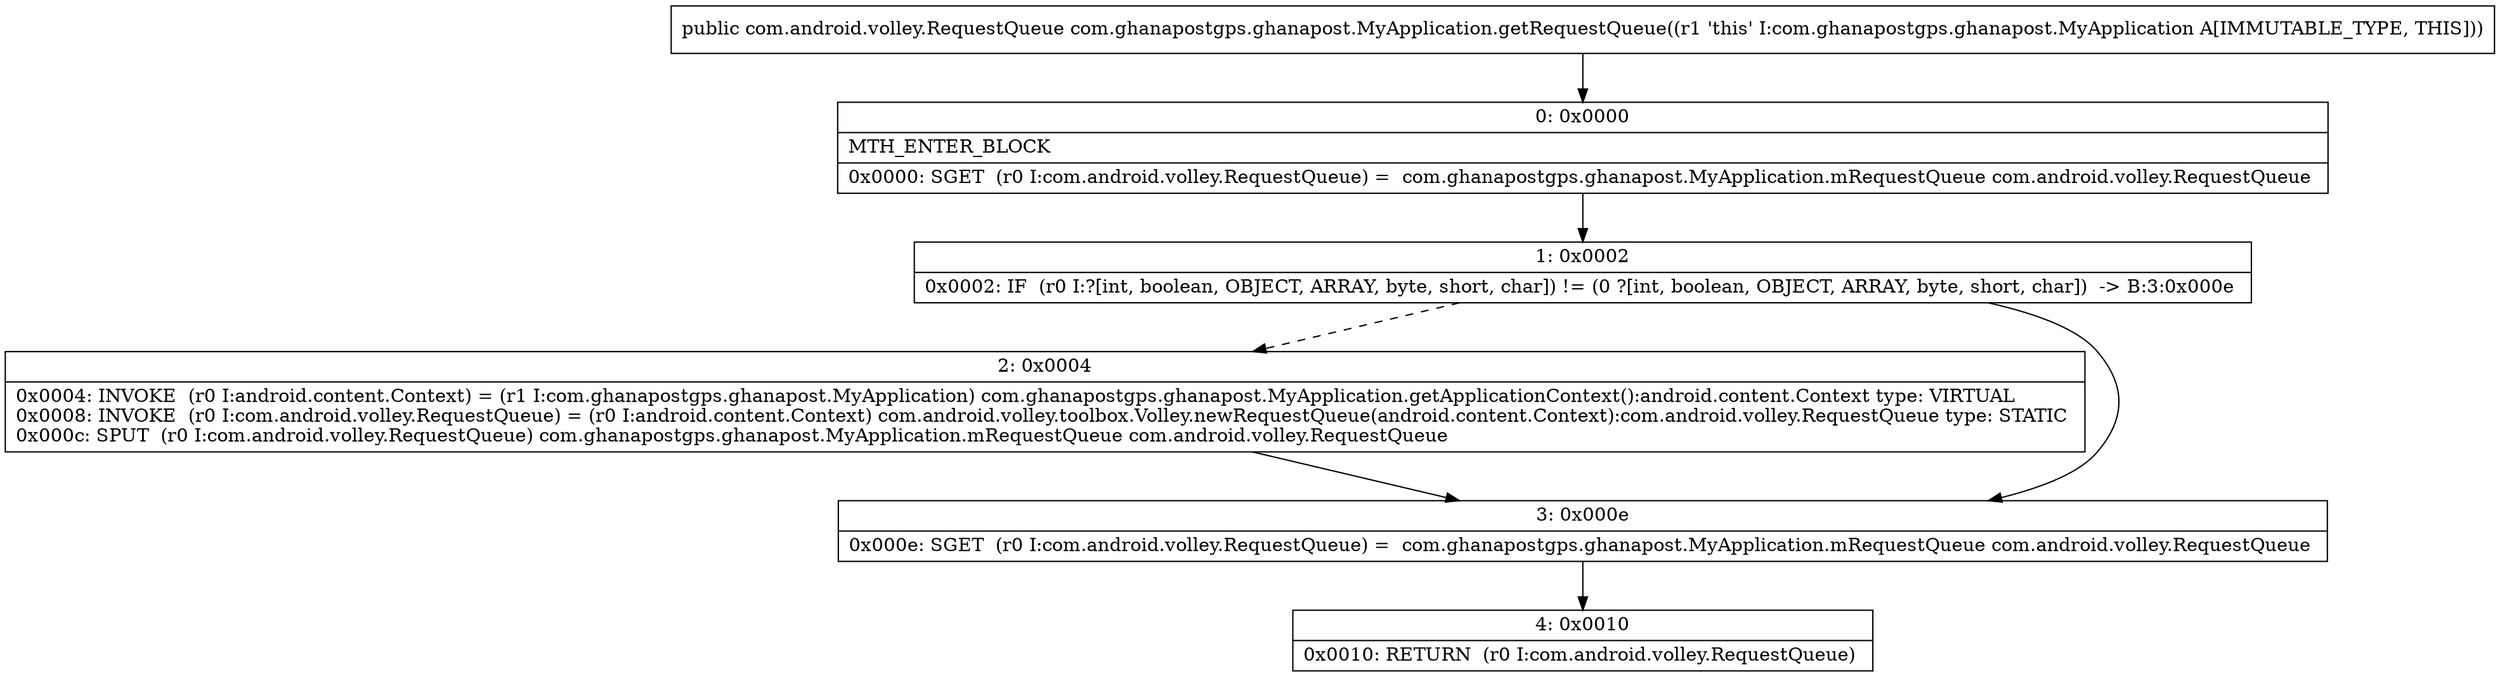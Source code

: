 digraph "CFG forcom.ghanapostgps.ghanapost.MyApplication.getRequestQueue()Lcom\/android\/volley\/RequestQueue;" {
Node_0 [shape=record,label="{0\:\ 0x0000|MTH_ENTER_BLOCK\l|0x0000: SGET  (r0 I:com.android.volley.RequestQueue) =  com.ghanapostgps.ghanapost.MyApplication.mRequestQueue com.android.volley.RequestQueue \l}"];
Node_1 [shape=record,label="{1\:\ 0x0002|0x0002: IF  (r0 I:?[int, boolean, OBJECT, ARRAY, byte, short, char]) != (0 ?[int, boolean, OBJECT, ARRAY, byte, short, char])  \-\> B:3:0x000e \l}"];
Node_2 [shape=record,label="{2\:\ 0x0004|0x0004: INVOKE  (r0 I:android.content.Context) = (r1 I:com.ghanapostgps.ghanapost.MyApplication) com.ghanapostgps.ghanapost.MyApplication.getApplicationContext():android.content.Context type: VIRTUAL \l0x0008: INVOKE  (r0 I:com.android.volley.RequestQueue) = (r0 I:android.content.Context) com.android.volley.toolbox.Volley.newRequestQueue(android.content.Context):com.android.volley.RequestQueue type: STATIC \l0x000c: SPUT  (r0 I:com.android.volley.RequestQueue) com.ghanapostgps.ghanapost.MyApplication.mRequestQueue com.android.volley.RequestQueue \l}"];
Node_3 [shape=record,label="{3\:\ 0x000e|0x000e: SGET  (r0 I:com.android.volley.RequestQueue) =  com.ghanapostgps.ghanapost.MyApplication.mRequestQueue com.android.volley.RequestQueue \l}"];
Node_4 [shape=record,label="{4\:\ 0x0010|0x0010: RETURN  (r0 I:com.android.volley.RequestQueue) \l}"];
MethodNode[shape=record,label="{public com.android.volley.RequestQueue com.ghanapostgps.ghanapost.MyApplication.getRequestQueue((r1 'this' I:com.ghanapostgps.ghanapost.MyApplication A[IMMUTABLE_TYPE, THIS])) }"];
MethodNode -> Node_0;
Node_0 -> Node_1;
Node_1 -> Node_2[style=dashed];
Node_1 -> Node_3;
Node_2 -> Node_3;
Node_3 -> Node_4;
}

